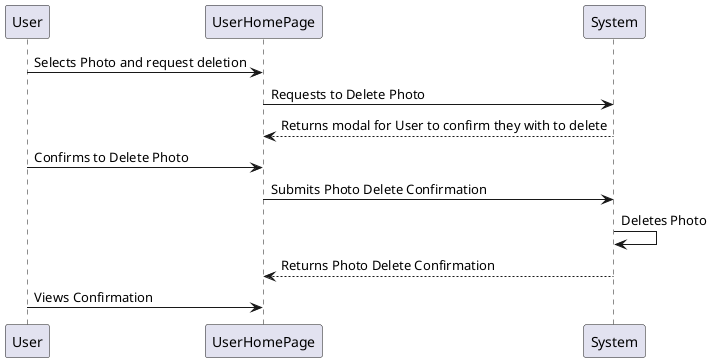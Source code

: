 @startuml
User -> UserHomePage: Selects Photo and request deletion
UserHomePage -> System: Requests to Delete Photo
System --> UserHomePage: Returns modal for User to confirm they with to delete

User -> UserHomePage: Confirms to Delete Photo
UserHomePage -> System: Submits Photo Delete Confirmation

System -> System: Deletes Photo
System --> UserHomePage: Returns Photo Delete Confirmation
User -> UserHomePage: Views Confirmation

@enduml
